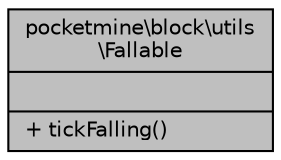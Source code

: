 digraph "pocketmine\block\utils\Fallable"
{
 // INTERACTIVE_SVG=YES
 // LATEX_PDF_SIZE
  edge [fontname="Helvetica",fontsize="10",labelfontname="Helvetica",labelfontsize="10"];
  node [fontname="Helvetica",fontsize="10",shape=record];
  Node1 [label="{pocketmine\\block\\utils\l\\Fallable\n||+ tickFalling()\l}",height=0.2,width=0.4,color="black", fillcolor="grey75", style="filled", fontcolor="black",tooltip=" "];
}
